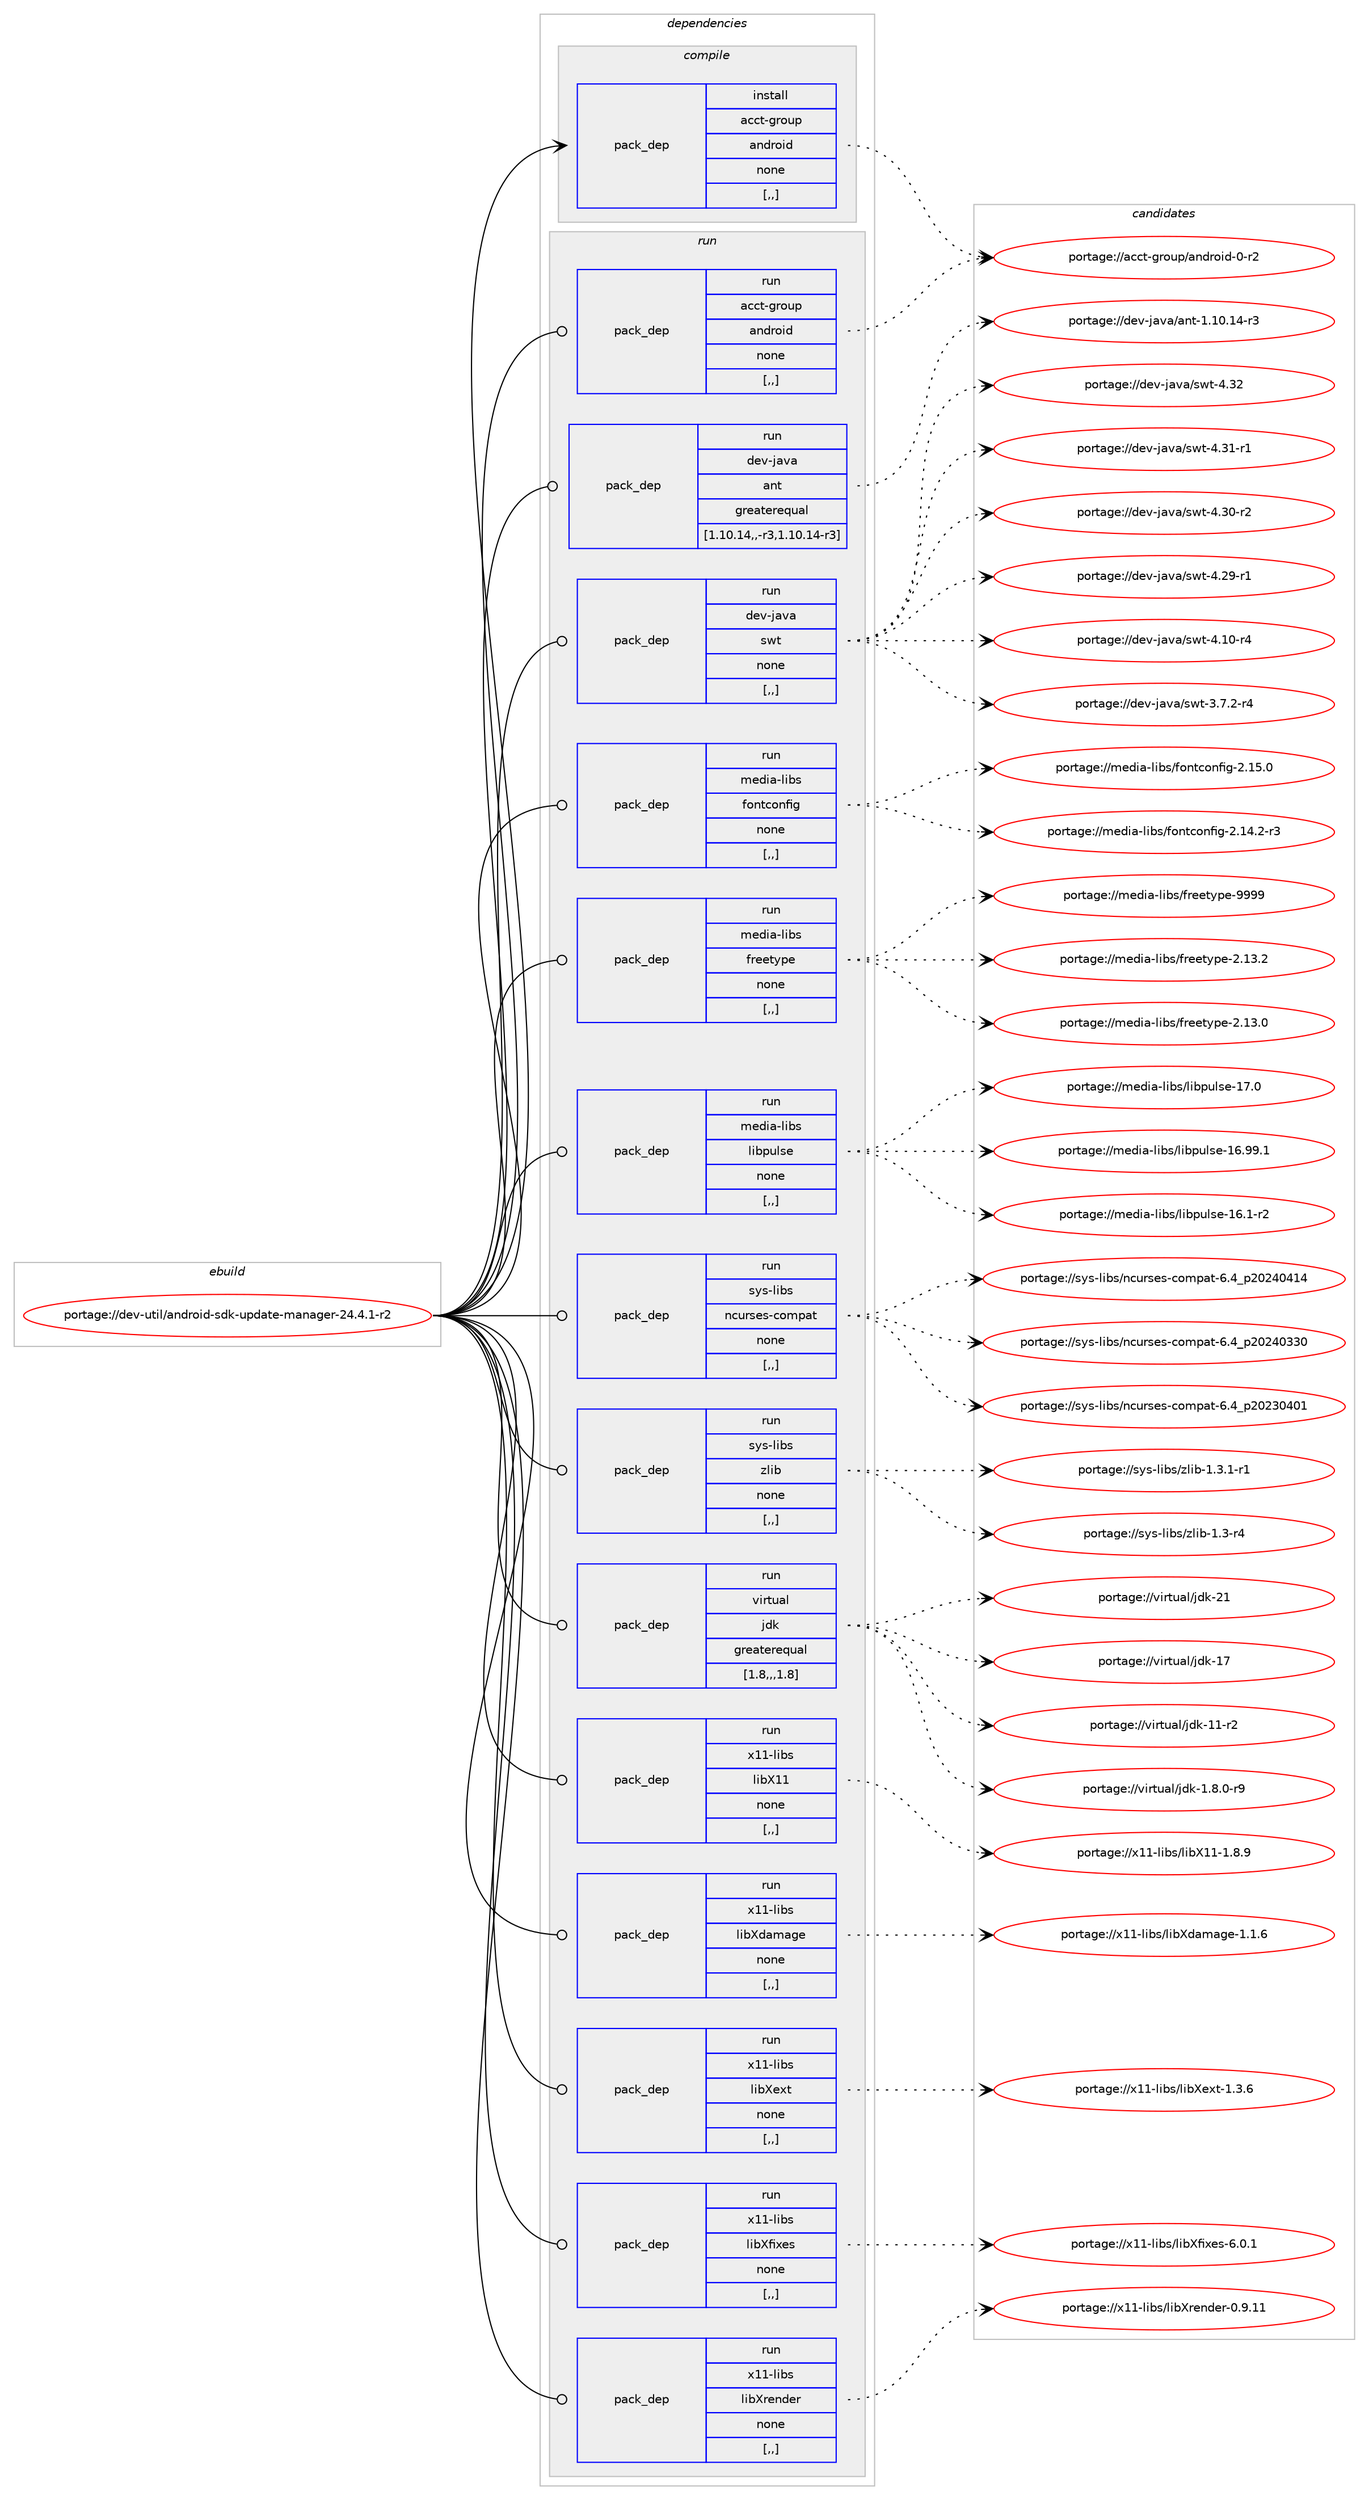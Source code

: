 digraph prolog {

# *************
# Graph options
# *************

newrank=true;
concentrate=true;
compound=true;
graph [rankdir=LR,fontname=Helvetica,fontsize=10,ranksep=1.5];#, ranksep=2.5, nodesep=0.2];
edge  [arrowhead=vee];
node  [fontname=Helvetica,fontsize=10];

# **********
# The ebuild
# **********

subgraph cluster_leftcol {
color=gray;
label=<<i>ebuild</i>>;
id [label="portage://dev-util/android-sdk-update-manager-24.4.1-r2", color=red, width=4, href="../dev-util/android-sdk-update-manager-24.4.1-r2.svg"];
}

# ****************
# The dependencies
# ****************

subgraph cluster_midcol {
color=gray;
label=<<i>dependencies</i>>;
subgraph cluster_compile {
fillcolor="#eeeeee";
style=filled;
label=<<i>compile</i>>;
subgraph pack149282 {
dependency209661 [label=<<TABLE BORDER="0" CELLBORDER="1" CELLSPACING="0" CELLPADDING="4" WIDTH="220"><TR><TD ROWSPAN="6" CELLPADDING="30">pack_dep</TD></TR><TR><TD WIDTH="110">install</TD></TR><TR><TD>acct-group</TD></TR><TR><TD>android</TD></TR><TR><TD>none</TD></TR><TR><TD>[,,]</TD></TR></TABLE>>, shape=none, color=blue];
}
id:e -> dependency209661:w [weight=20,style="solid",arrowhead="vee"];
}
subgraph cluster_compileandrun {
fillcolor="#eeeeee";
style=filled;
label=<<i>compile and run</i>>;
}
subgraph cluster_run {
fillcolor="#eeeeee";
style=filled;
label=<<i>run</i>>;
subgraph pack149283 {
dependency209662 [label=<<TABLE BORDER="0" CELLBORDER="1" CELLSPACING="0" CELLPADDING="4" WIDTH="220"><TR><TD ROWSPAN="6" CELLPADDING="30">pack_dep</TD></TR><TR><TD WIDTH="110">run</TD></TR><TR><TD>acct-group</TD></TR><TR><TD>android</TD></TR><TR><TD>none</TD></TR><TR><TD>[,,]</TD></TR></TABLE>>, shape=none, color=blue];
}
id:e -> dependency209662:w [weight=20,style="solid",arrowhead="odot"];
subgraph pack149284 {
dependency209663 [label=<<TABLE BORDER="0" CELLBORDER="1" CELLSPACING="0" CELLPADDING="4" WIDTH="220"><TR><TD ROWSPAN="6" CELLPADDING="30">pack_dep</TD></TR><TR><TD WIDTH="110">run</TD></TR><TR><TD>dev-java</TD></TR><TR><TD>ant</TD></TR><TR><TD>greaterequal</TD></TR><TR><TD>[1.10.14,,-r3,1.10.14-r3]</TD></TR></TABLE>>, shape=none, color=blue];
}
id:e -> dependency209663:w [weight=20,style="solid",arrowhead="odot"];
subgraph pack149285 {
dependency209664 [label=<<TABLE BORDER="0" CELLBORDER="1" CELLSPACING="0" CELLPADDING="4" WIDTH="220"><TR><TD ROWSPAN="6" CELLPADDING="30">pack_dep</TD></TR><TR><TD WIDTH="110">run</TD></TR><TR><TD>dev-java</TD></TR><TR><TD>swt</TD></TR><TR><TD>none</TD></TR><TR><TD>[,,]</TD></TR></TABLE>>, shape=none, color=blue];
}
id:e -> dependency209664:w [weight=20,style="solid",arrowhead="odot"];
subgraph pack149286 {
dependency209665 [label=<<TABLE BORDER="0" CELLBORDER="1" CELLSPACING="0" CELLPADDING="4" WIDTH="220"><TR><TD ROWSPAN="6" CELLPADDING="30">pack_dep</TD></TR><TR><TD WIDTH="110">run</TD></TR><TR><TD>media-libs</TD></TR><TR><TD>fontconfig</TD></TR><TR><TD>none</TD></TR><TR><TD>[,,]</TD></TR></TABLE>>, shape=none, color=blue];
}
id:e -> dependency209665:w [weight=20,style="solid",arrowhead="odot"];
subgraph pack149287 {
dependency209666 [label=<<TABLE BORDER="0" CELLBORDER="1" CELLSPACING="0" CELLPADDING="4" WIDTH="220"><TR><TD ROWSPAN="6" CELLPADDING="30">pack_dep</TD></TR><TR><TD WIDTH="110">run</TD></TR><TR><TD>media-libs</TD></TR><TR><TD>freetype</TD></TR><TR><TD>none</TD></TR><TR><TD>[,,]</TD></TR></TABLE>>, shape=none, color=blue];
}
id:e -> dependency209666:w [weight=20,style="solid",arrowhead="odot"];
subgraph pack149288 {
dependency209667 [label=<<TABLE BORDER="0" CELLBORDER="1" CELLSPACING="0" CELLPADDING="4" WIDTH="220"><TR><TD ROWSPAN="6" CELLPADDING="30">pack_dep</TD></TR><TR><TD WIDTH="110">run</TD></TR><TR><TD>media-libs</TD></TR><TR><TD>libpulse</TD></TR><TR><TD>none</TD></TR><TR><TD>[,,]</TD></TR></TABLE>>, shape=none, color=blue];
}
id:e -> dependency209667:w [weight=20,style="solid",arrowhead="odot"];
subgraph pack149289 {
dependency209668 [label=<<TABLE BORDER="0" CELLBORDER="1" CELLSPACING="0" CELLPADDING="4" WIDTH="220"><TR><TD ROWSPAN="6" CELLPADDING="30">pack_dep</TD></TR><TR><TD WIDTH="110">run</TD></TR><TR><TD>sys-libs</TD></TR><TR><TD>ncurses-compat</TD></TR><TR><TD>none</TD></TR><TR><TD>[,,]</TD></TR></TABLE>>, shape=none, color=blue];
}
id:e -> dependency209668:w [weight=20,style="solid",arrowhead="odot"];
subgraph pack149290 {
dependency209669 [label=<<TABLE BORDER="0" CELLBORDER="1" CELLSPACING="0" CELLPADDING="4" WIDTH="220"><TR><TD ROWSPAN="6" CELLPADDING="30">pack_dep</TD></TR><TR><TD WIDTH="110">run</TD></TR><TR><TD>sys-libs</TD></TR><TR><TD>zlib</TD></TR><TR><TD>none</TD></TR><TR><TD>[,,]</TD></TR></TABLE>>, shape=none, color=blue];
}
id:e -> dependency209669:w [weight=20,style="solid",arrowhead="odot"];
subgraph pack149291 {
dependency209670 [label=<<TABLE BORDER="0" CELLBORDER="1" CELLSPACING="0" CELLPADDING="4" WIDTH="220"><TR><TD ROWSPAN="6" CELLPADDING="30">pack_dep</TD></TR><TR><TD WIDTH="110">run</TD></TR><TR><TD>virtual</TD></TR><TR><TD>jdk</TD></TR><TR><TD>greaterequal</TD></TR><TR><TD>[1.8,,,1.8]</TD></TR></TABLE>>, shape=none, color=blue];
}
id:e -> dependency209670:w [weight=20,style="solid",arrowhead="odot"];
subgraph pack149292 {
dependency209671 [label=<<TABLE BORDER="0" CELLBORDER="1" CELLSPACING="0" CELLPADDING="4" WIDTH="220"><TR><TD ROWSPAN="6" CELLPADDING="30">pack_dep</TD></TR><TR><TD WIDTH="110">run</TD></TR><TR><TD>x11-libs</TD></TR><TR><TD>libX11</TD></TR><TR><TD>none</TD></TR><TR><TD>[,,]</TD></TR></TABLE>>, shape=none, color=blue];
}
id:e -> dependency209671:w [weight=20,style="solid",arrowhead="odot"];
subgraph pack149293 {
dependency209672 [label=<<TABLE BORDER="0" CELLBORDER="1" CELLSPACING="0" CELLPADDING="4" WIDTH="220"><TR><TD ROWSPAN="6" CELLPADDING="30">pack_dep</TD></TR><TR><TD WIDTH="110">run</TD></TR><TR><TD>x11-libs</TD></TR><TR><TD>libXdamage</TD></TR><TR><TD>none</TD></TR><TR><TD>[,,]</TD></TR></TABLE>>, shape=none, color=blue];
}
id:e -> dependency209672:w [weight=20,style="solid",arrowhead="odot"];
subgraph pack149294 {
dependency209673 [label=<<TABLE BORDER="0" CELLBORDER="1" CELLSPACING="0" CELLPADDING="4" WIDTH="220"><TR><TD ROWSPAN="6" CELLPADDING="30">pack_dep</TD></TR><TR><TD WIDTH="110">run</TD></TR><TR><TD>x11-libs</TD></TR><TR><TD>libXext</TD></TR><TR><TD>none</TD></TR><TR><TD>[,,]</TD></TR></TABLE>>, shape=none, color=blue];
}
id:e -> dependency209673:w [weight=20,style="solid",arrowhead="odot"];
subgraph pack149295 {
dependency209674 [label=<<TABLE BORDER="0" CELLBORDER="1" CELLSPACING="0" CELLPADDING="4" WIDTH="220"><TR><TD ROWSPAN="6" CELLPADDING="30">pack_dep</TD></TR><TR><TD WIDTH="110">run</TD></TR><TR><TD>x11-libs</TD></TR><TR><TD>libXfixes</TD></TR><TR><TD>none</TD></TR><TR><TD>[,,]</TD></TR></TABLE>>, shape=none, color=blue];
}
id:e -> dependency209674:w [weight=20,style="solid",arrowhead="odot"];
subgraph pack149296 {
dependency209675 [label=<<TABLE BORDER="0" CELLBORDER="1" CELLSPACING="0" CELLPADDING="4" WIDTH="220"><TR><TD ROWSPAN="6" CELLPADDING="30">pack_dep</TD></TR><TR><TD WIDTH="110">run</TD></TR><TR><TD>x11-libs</TD></TR><TR><TD>libXrender</TD></TR><TR><TD>none</TD></TR><TR><TD>[,,]</TD></TR></TABLE>>, shape=none, color=blue];
}
id:e -> dependency209675:w [weight=20,style="solid",arrowhead="odot"];
}
}

# **************
# The candidates
# **************

subgraph cluster_choices {
rank=same;
color=gray;
label=<<i>candidates</i>>;

subgraph choice149282 {
color=black;
nodesep=1;
choice97999911645103114111117112479711010011411110510045484511450 [label="portage://acct-group/android-0-r2", color=red, width=4,href="../acct-group/android-0-r2.svg"];
dependency209661:e -> choice97999911645103114111117112479711010011411110510045484511450:w [style=dotted,weight="100"];
}
subgraph choice149283 {
color=black;
nodesep=1;
choice97999911645103114111117112479711010011411110510045484511450 [label="portage://acct-group/android-0-r2", color=red, width=4,href="../acct-group/android-0-r2.svg"];
dependency209662:e -> choice97999911645103114111117112479711010011411110510045484511450:w [style=dotted,weight="100"];
}
subgraph choice149284 {
color=black;
nodesep=1;
choice100101118451069711897479711011645494649484649524511451 [label="portage://dev-java/ant-1.10.14-r3", color=red, width=4,href="../dev-java/ant-1.10.14-r3.svg"];
dependency209663:e -> choice100101118451069711897479711011645494649484649524511451:w [style=dotted,weight="100"];
}
subgraph choice149285 {
color=black;
nodesep=1;
choice100101118451069711897471151191164552465150 [label="portage://dev-java/swt-4.32", color=red, width=4,href="../dev-java/swt-4.32.svg"];
choice1001011184510697118974711511911645524651494511449 [label="portage://dev-java/swt-4.31-r1", color=red, width=4,href="../dev-java/swt-4.31-r1.svg"];
choice1001011184510697118974711511911645524651484511450 [label="portage://dev-java/swt-4.30-r2", color=red, width=4,href="../dev-java/swt-4.30-r2.svg"];
choice1001011184510697118974711511911645524650574511449 [label="portage://dev-java/swt-4.29-r1", color=red, width=4,href="../dev-java/swt-4.29-r1.svg"];
choice1001011184510697118974711511911645524649484511452 [label="portage://dev-java/swt-4.10-r4", color=red, width=4,href="../dev-java/swt-4.10-r4.svg"];
choice100101118451069711897471151191164551465546504511452 [label="portage://dev-java/swt-3.7.2-r4", color=red, width=4,href="../dev-java/swt-3.7.2-r4.svg"];
dependency209664:e -> choice100101118451069711897471151191164552465150:w [style=dotted,weight="100"];
dependency209664:e -> choice1001011184510697118974711511911645524651494511449:w [style=dotted,weight="100"];
dependency209664:e -> choice1001011184510697118974711511911645524651484511450:w [style=dotted,weight="100"];
dependency209664:e -> choice1001011184510697118974711511911645524650574511449:w [style=dotted,weight="100"];
dependency209664:e -> choice1001011184510697118974711511911645524649484511452:w [style=dotted,weight="100"];
dependency209664:e -> choice100101118451069711897471151191164551465546504511452:w [style=dotted,weight="100"];
}
subgraph choice149286 {
color=black;
nodesep=1;
choice109101100105974510810598115471021111101169911111010210510345504649534648 [label="portage://media-libs/fontconfig-2.15.0", color=red, width=4,href="../media-libs/fontconfig-2.15.0.svg"];
choice1091011001059745108105981154710211111011699111110102105103455046495246504511451 [label="portage://media-libs/fontconfig-2.14.2-r3", color=red, width=4,href="../media-libs/fontconfig-2.14.2-r3.svg"];
dependency209665:e -> choice109101100105974510810598115471021111101169911111010210510345504649534648:w [style=dotted,weight="100"];
dependency209665:e -> choice1091011001059745108105981154710211111011699111110102105103455046495246504511451:w [style=dotted,weight="100"];
}
subgraph choice149287 {
color=black;
nodesep=1;
choice109101100105974510810598115471021141011011161211121014557575757 [label="portage://media-libs/freetype-9999", color=red, width=4,href="../media-libs/freetype-9999.svg"];
choice1091011001059745108105981154710211410110111612111210145504649514650 [label="portage://media-libs/freetype-2.13.2", color=red, width=4,href="../media-libs/freetype-2.13.2.svg"];
choice1091011001059745108105981154710211410110111612111210145504649514648 [label="portage://media-libs/freetype-2.13.0", color=red, width=4,href="../media-libs/freetype-2.13.0.svg"];
dependency209666:e -> choice109101100105974510810598115471021141011011161211121014557575757:w [style=dotted,weight="100"];
dependency209666:e -> choice1091011001059745108105981154710211410110111612111210145504649514650:w [style=dotted,weight="100"];
dependency209666:e -> choice1091011001059745108105981154710211410110111612111210145504649514648:w [style=dotted,weight="100"];
}
subgraph choice149288 {
color=black;
nodesep=1;
choice10910110010597451081059811547108105981121171081151014549554648 [label="portage://media-libs/libpulse-17.0", color=red, width=4,href="../media-libs/libpulse-17.0.svg"];
choice10910110010597451081059811547108105981121171081151014549544657574649 [label="portage://media-libs/libpulse-16.99.1", color=red, width=4,href="../media-libs/libpulse-16.99.1.svg"];
choice109101100105974510810598115471081059811211710811510145495446494511450 [label="portage://media-libs/libpulse-16.1-r2", color=red, width=4,href="../media-libs/libpulse-16.1-r2.svg"];
dependency209667:e -> choice10910110010597451081059811547108105981121171081151014549554648:w [style=dotted,weight="100"];
dependency209667:e -> choice10910110010597451081059811547108105981121171081151014549544657574649:w [style=dotted,weight="100"];
dependency209667:e -> choice109101100105974510810598115471081059811211710811510145495446494511450:w [style=dotted,weight="100"];
}
subgraph choice149289 {
color=black;
nodesep=1;
choice1151211154510810598115471109911711411510111545991111091129711645544652951125048505248524952 [label="portage://sys-libs/ncurses-compat-6.4_p20240414", color=red, width=4,href="../sys-libs/ncurses-compat-6.4_p20240414.svg"];
choice1151211154510810598115471109911711411510111545991111091129711645544652951125048505248515148 [label="portage://sys-libs/ncurses-compat-6.4_p20240330", color=red, width=4,href="../sys-libs/ncurses-compat-6.4_p20240330.svg"];
choice1151211154510810598115471109911711411510111545991111091129711645544652951125048505148524849 [label="portage://sys-libs/ncurses-compat-6.4_p20230401", color=red, width=4,href="../sys-libs/ncurses-compat-6.4_p20230401.svg"];
dependency209668:e -> choice1151211154510810598115471109911711411510111545991111091129711645544652951125048505248524952:w [style=dotted,weight="100"];
dependency209668:e -> choice1151211154510810598115471109911711411510111545991111091129711645544652951125048505248515148:w [style=dotted,weight="100"];
dependency209668:e -> choice1151211154510810598115471109911711411510111545991111091129711645544652951125048505148524849:w [style=dotted,weight="100"];
}
subgraph choice149290 {
color=black;
nodesep=1;
choice115121115451081059811547122108105984549465146494511449 [label="portage://sys-libs/zlib-1.3.1-r1", color=red, width=4,href="../sys-libs/zlib-1.3.1-r1.svg"];
choice11512111545108105981154712210810598454946514511452 [label="portage://sys-libs/zlib-1.3-r4", color=red, width=4,href="../sys-libs/zlib-1.3-r4.svg"];
dependency209669:e -> choice115121115451081059811547122108105984549465146494511449:w [style=dotted,weight="100"];
dependency209669:e -> choice11512111545108105981154712210810598454946514511452:w [style=dotted,weight="100"];
}
subgraph choice149291 {
color=black;
nodesep=1;
choice1181051141161179710847106100107455049 [label="portage://virtual/jdk-21", color=red, width=4,href="../virtual/jdk-21.svg"];
choice1181051141161179710847106100107454955 [label="portage://virtual/jdk-17", color=red, width=4,href="../virtual/jdk-17.svg"];
choice11810511411611797108471061001074549494511450 [label="portage://virtual/jdk-11-r2", color=red, width=4,href="../virtual/jdk-11-r2.svg"];
choice11810511411611797108471061001074549465646484511457 [label="portage://virtual/jdk-1.8.0-r9", color=red, width=4,href="../virtual/jdk-1.8.0-r9.svg"];
dependency209670:e -> choice1181051141161179710847106100107455049:w [style=dotted,weight="100"];
dependency209670:e -> choice1181051141161179710847106100107454955:w [style=dotted,weight="100"];
dependency209670:e -> choice11810511411611797108471061001074549494511450:w [style=dotted,weight="100"];
dependency209670:e -> choice11810511411611797108471061001074549465646484511457:w [style=dotted,weight="100"];
}
subgraph choice149292 {
color=black;
nodesep=1;
choice120494945108105981154710810598884949454946564657 [label="portage://x11-libs/libX11-1.8.9", color=red, width=4,href="../x11-libs/libX11-1.8.9.svg"];
dependency209671:e -> choice120494945108105981154710810598884949454946564657:w [style=dotted,weight="100"];
}
subgraph choice149293 {
color=black;
nodesep=1;
choice120494945108105981154710810598881009710997103101454946494654 [label="portage://x11-libs/libXdamage-1.1.6", color=red, width=4,href="../x11-libs/libXdamage-1.1.6.svg"];
dependency209672:e -> choice120494945108105981154710810598881009710997103101454946494654:w [style=dotted,weight="100"];
}
subgraph choice149294 {
color=black;
nodesep=1;
choice12049494510810598115471081059888101120116454946514654 [label="portage://x11-libs/libXext-1.3.6", color=red, width=4,href="../x11-libs/libXext-1.3.6.svg"];
dependency209673:e -> choice12049494510810598115471081059888101120116454946514654:w [style=dotted,weight="100"];
}
subgraph choice149295 {
color=black;
nodesep=1;
choice12049494510810598115471081059888102105120101115455446484649 [label="portage://x11-libs/libXfixes-6.0.1", color=red, width=4,href="../x11-libs/libXfixes-6.0.1.svg"];
dependency209674:e -> choice12049494510810598115471081059888102105120101115455446484649:w [style=dotted,weight="100"];
}
subgraph choice149296 {
color=black;
nodesep=1;
choice1204949451081059811547108105988811410111010010111445484657464949 [label="portage://x11-libs/libXrender-0.9.11", color=red, width=4,href="../x11-libs/libXrender-0.9.11.svg"];
dependency209675:e -> choice1204949451081059811547108105988811410111010010111445484657464949:w [style=dotted,weight="100"];
}
}

}
